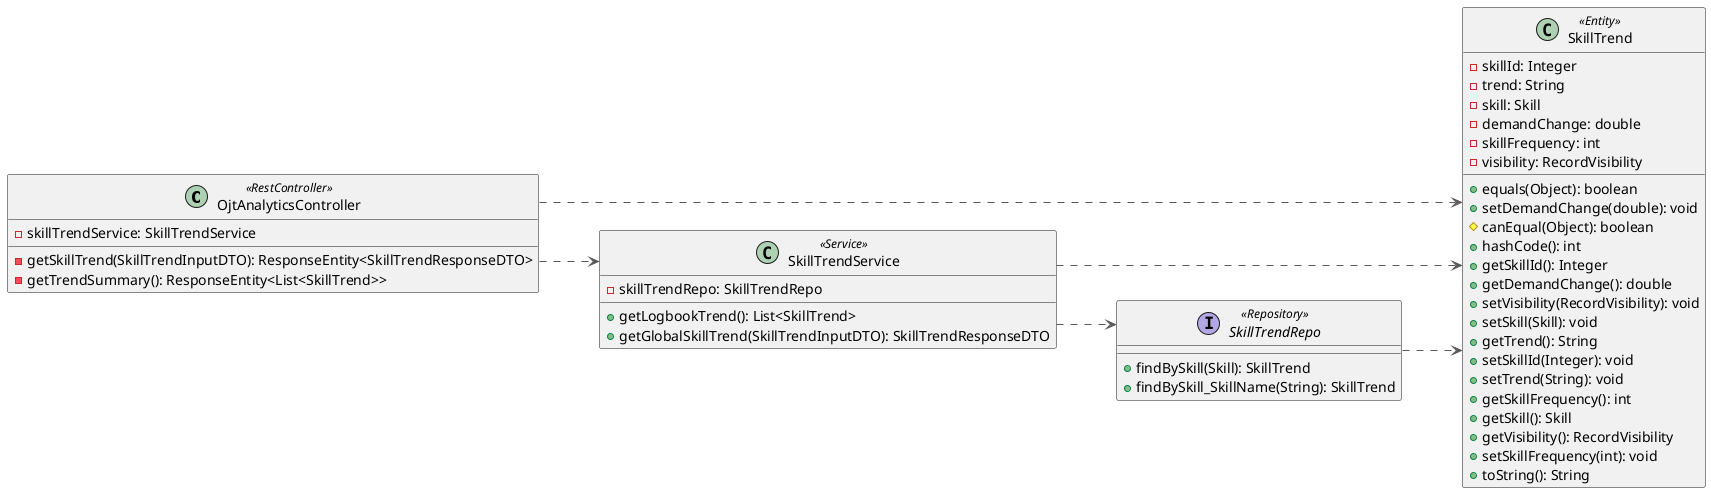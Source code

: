 @startuml
left to right direction
skinparam linetype ortho

class OjtAnalyticsController << RestController >> {
  - skillTrendService: SkillTrendService
  - getSkillTrend(SkillTrendInputDTO): ResponseEntity<SkillTrendResponseDTO>
  - getTrendSummary(): ResponseEntity<List<SkillTrend>>
}
class SkillTrend << Entity >> {
  - skillId: Integer
  - trend: String
  - skill: Skill
  - demandChange: double
  - skillFrequency: int
  - visibility: RecordVisibility
  + equals(Object): boolean
  + setDemandChange(double): void
  # canEqual(Object): boolean
  + hashCode(): int
  + getSkillId(): Integer
  + getDemandChange(): double
  + setVisibility(RecordVisibility): void
  + setSkill(Skill): void
  + getTrend(): String
  + setSkillId(Integer): void
  + setTrend(String): void
  + getSkillFrequency(): int
  + getSkill(): Skill
  + getVisibility(): RecordVisibility
  + setSkillFrequency(int): void
  + toString(): String
}
interface SkillTrendRepo << Repository>> {
  + findBySkill(Skill): SkillTrend
  + findBySkill_SkillName(String): SkillTrend
}
class SkillTrendService << Service >> {
  - skillTrendRepo: SkillTrendRepo
  + getLogbookTrend(): List<SkillTrend>
  + getGlobalSkillTrend(SkillTrendInputDTO): SkillTrendResponseDTO
}

OjtAnalyticsController  -[#595959,dashed]->  SkillTrend
OjtAnalyticsController  -[#595959,dashed]->  SkillTrendService
SkillTrendRepo          -[#595959,dashed]->  SkillTrend
SkillTrendService       -[#595959,dashed]->  SkillTrend
SkillTrendService       -[#595959,dashed]->  SkillTrendRepo
@enduml